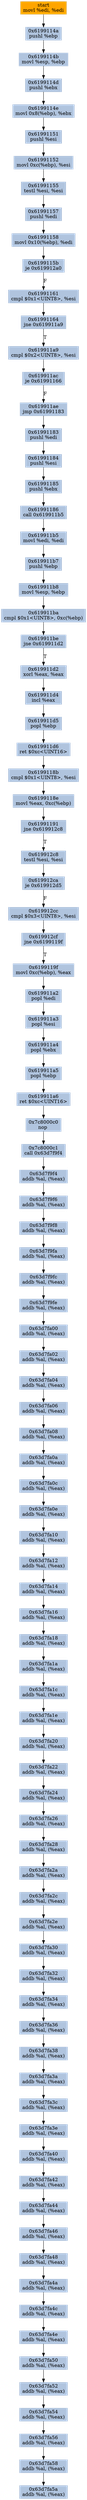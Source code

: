 digraph G {
node[shape=rectangle,style=filled,fillcolor=lightsteelblue,color=lightsteelblue]
bgcolor="transparent"
a0x61991148movl_edi_edi[label="start\nmovl %edi, %edi",color="lightgrey",fillcolor="orange"];
a0x6199114apushl_ebp[label="0x6199114a\npushl %ebp"];
a0x6199114bmovl_esp_ebp[label="0x6199114b\nmovl %esp, %ebp"];
a0x6199114dpushl_ebx[label="0x6199114d\npushl %ebx"];
a0x6199114emovl_0x8ebp__ebx[label="0x6199114e\nmovl 0x8(%ebp), %ebx"];
a0x61991151pushl_esi[label="0x61991151\npushl %esi"];
a0x61991152movl_0xcebp__esi[label="0x61991152\nmovl 0xc(%ebp), %esi"];
a0x61991155testl_esi_esi[label="0x61991155\ntestl %esi, %esi"];
a0x61991157pushl_edi[label="0x61991157\npushl %edi"];
a0x61991158movl_0x10ebp__edi[label="0x61991158\nmovl 0x10(%ebp), %edi"];
a0x6199115bje_0x619912a0[label="0x6199115b\nje 0x619912a0"];
a0x61991161cmpl_0x1UINT8_esi[label="0x61991161\ncmpl $0x1<UINT8>, %esi"];
a0x61991164jne_0x619911a9[label="0x61991164\njne 0x619911a9"];
a0x619911a9cmpl_0x2UINT8_esi[label="0x619911a9\ncmpl $0x2<UINT8>, %esi"];
a0x619911acje_0x61991166[label="0x619911ac\nje 0x61991166"];
a0x619911aejmp_0x61991183[label="0x619911ae\njmp 0x61991183"];
a0x61991183pushl_edi[label="0x61991183\npushl %edi"];
a0x61991184pushl_esi[label="0x61991184\npushl %esi"];
a0x61991185pushl_ebx[label="0x61991185\npushl %ebx"];
a0x61991186call_0x619911b5[label="0x61991186\ncall 0x619911b5"];
a0x619911b5movl_edi_edi[label="0x619911b5\nmovl %edi, %edi"];
a0x619911b7pushl_ebp[label="0x619911b7\npushl %ebp"];
a0x619911b8movl_esp_ebp[label="0x619911b8\nmovl %esp, %ebp"];
a0x619911bacmpl_0x1UINT8_0xcebp_[label="0x619911ba\ncmpl $0x1<UINT8>, 0xc(%ebp)"];
a0x619911bejne_0x619911d2[label="0x619911be\njne 0x619911d2"];
a0x619911d2xorl_eax_eax[label="0x619911d2\nxorl %eax, %eax"];
a0x619911d4incl_eax[label="0x619911d4\nincl %eax"];
a0x619911d5popl_ebp[label="0x619911d5\npopl %ebp"];
a0x619911d6ret_0xcUINT16[label="0x619911d6\nret $0xc<UINT16>"];
a0x6199118bcmpl_0x1UINT8_esi[label="0x6199118b\ncmpl $0x1<UINT8>, %esi"];
a0x6199118emovl_eax_0xcebp_[label="0x6199118e\nmovl %eax, 0xc(%ebp)"];
a0x61991191jne_0x619912c8[label="0x61991191\njne 0x619912c8"];
a0x619912c8testl_esi_esi[label="0x619912c8\ntestl %esi, %esi"];
a0x619912caje_0x619912d5[label="0x619912ca\nje 0x619912d5"];
a0x619912cccmpl_0x3UINT8_esi[label="0x619912cc\ncmpl $0x3<UINT8>, %esi"];
a0x619912cfjne_0x6199119f[label="0x619912cf\njne 0x6199119f"];
a0x6199119fmovl_0xcebp__eax[label="0x6199119f\nmovl 0xc(%ebp), %eax"];
a0x619911a2popl_edi[label="0x619911a2\npopl %edi"];
a0x619911a3popl_esi[label="0x619911a3\npopl %esi"];
a0x619911a4popl_ebx[label="0x619911a4\npopl %ebx"];
a0x619911a5popl_ebp[label="0x619911a5\npopl %ebp"];
a0x619911a6ret_0xcUINT16[label="0x619911a6\nret $0xc<UINT16>"];
a0x7c8000c0nop_[label="0x7c8000c0\nnop "];
a0x7c8000c1call_0x63d7f9f4[label="0x7c8000c1\ncall 0x63d7f9f4"];
a0x63d7f9f4addb_al_eax_[label="0x63d7f9f4\naddb %al, (%eax)"];
a0x63d7f9f6addb_al_eax_[label="0x63d7f9f6\naddb %al, (%eax)"];
a0x63d7f9f8addb_al_eax_[label="0x63d7f9f8\naddb %al, (%eax)"];
a0x63d7f9faaddb_al_eax_[label="0x63d7f9fa\naddb %al, (%eax)"];
a0x63d7f9fcaddb_al_eax_[label="0x63d7f9fc\naddb %al, (%eax)"];
a0x63d7f9feaddb_al_eax_[label="0x63d7f9fe\naddb %al, (%eax)"];
a0x63d7fa00addb_al_eax_[label="0x63d7fa00\naddb %al, (%eax)"];
a0x63d7fa02addb_al_eax_[label="0x63d7fa02\naddb %al, (%eax)"];
a0x63d7fa04addb_al_eax_[label="0x63d7fa04\naddb %al, (%eax)"];
a0x63d7fa06addb_al_eax_[label="0x63d7fa06\naddb %al, (%eax)"];
a0x63d7fa08addb_al_eax_[label="0x63d7fa08\naddb %al, (%eax)"];
a0x63d7fa0aaddb_al_eax_[label="0x63d7fa0a\naddb %al, (%eax)"];
a0x63d7fa0caddb_al_eax_[label="0x63d7fa0c\naddb %al, (%eax)"];
a0x63d7fa0eaddb_al_eax_[label="0x63d7fa0e\naddb %al, (%eax)"];
a0x63d7fa10addb_al_eax_[label="0x63d7fa10\naddb %al, (%eax)"];
a0x63d7fa12addb_al_eax_[label="0x63d7fa12\naddb %al, (%eax)"];
a0x63d7fa14addb_al_eax_[label="0x63d7fa14\naddb %al, (%eax)"];
a0x63d7fa16addb_al_eax_[label="0x63d7fa16\naddb %al, (%eax)"];
a0x63d7fa18addb_al_eax_[label="0x63d7fa18\naddb %al, (%eax)"];
a0x63d7fa1aaddb_al_eax_[label="0x63d7fa1a\naddb %al, (%eax)"];
a0x63d7fa1caddb_al_eax_[label="0x63d7fa1c\naddb %al, (%eax)"];
a0x63d7fa1eaddb_al_eax_[label="0x63d7fa1e\naddb %al, (%eax)"];
a0x63d7fa20addb_al_eax_[label="0x63d7fa20\naddb %al, (%eax)"];
a0x63d7fa22addb_al_eax_[label="0x63d7fa22\naddb %al, (%eax)"];
a0x63d7fa24addb_al_eax_[label="0x63d7fa24\naddb %al, (%eax)"];
a0x63d7fa26addb_al_eax_[label="0x63d7fa26\naddb %al, (%eax)"];
a0x63d7fa28addb_al_eax_[label="0x63d7fa28\naddb %al, (%eax)"];
a0x63d7fa2aaddb_al_eax_[label="0x63d7fa2a\naddb %al, (%eax)"];
a0x63d7fa2caddb_al_eax_[label="0x63d7fa2c\naddb %al, (%eax)"];
a0x63d7fa2eaddb_al_eax_[label="0x63d7fa2e\naddb %al, (%eax)"];
a0x63d7fa30addb_al_eax_[label="0x63d7fa30\naddb %al, (%eax)"];
a0x63d7fa32addb_al_eax_[label="0x63d7fa32\naddb %al, (%eax)"];
a0x63d7fa34addb_al_eax_[label="0x63d7fa34\naddb %al, (%eax)"];
a0x63d7fa36addb_al_eax_[label="0x63d7fa36\naddb %al, (%eax)"];
a0x63d7fa38addb_al_eax_[label="0x63d7fa38\naddb %al, (%eax)"];
a0x63d7fa3aaddb_al_eax_[label="0x63d7fa3a\naddb %al, (%eax)"];
a0x63d7fa3caddb_al_eax_[label="0x63d7fa3c\naddb %al, (%eax)"];
a0x63d7fa3eaddb_al_eax_[label="0x63d7fa3e\naddb %al, (%eax)"];
a0x63d7fa40addb_al_eax_[label="0x63d7fa40\naddb %al, (%eax)"];
a0x63d7fa42addb_al_eax_[label="0x63d7fa42\naddb %al, (%eax)"];
a0x63d7fa44addb_al_eax_[label="0x63d7fa44\naddb %al, (%eax)"];
a0x63d7fa46addb_al_eax_[label="0x63d7fa46\naddb %al, (%eax)"];
a0x63d7fa48addb_al_eax_[label="0x63d7fa48\naddb %al, (%eax)"];
a0x63d7fa4aaddb_al_eax_[label="0x63d7fa4a\naddb %al, (%eax)"];
a0x63d7fa4caddb_al_eax_[label="0x63d7fa4c\naddb %al, (%eax)"];
a0x63d7fa4eaddb_al_eax_[label="0x63d7fa4e\naddb %al, (%eax)"];
a0x63d7fa50addb_al_eax_[label="0x63d7fa50\naddb %al, (%eax)"];
a0x63d7fa52addb_al_eax_[label="0x63d7fa52\naddb %al, (%eax)"];
a0x63d7fa54addb_al_eax_[label="0x63d7fa54\naddb %al, (%eax)"];
a0x63d7fa56addb_al_eax_[label="0x63d7fa56\naddb %al, (%eax)"];
a0x63d7fa58addb_al_eax_[label="0x63d7fa58\naddb %al, (%eax)"];
a0x63d7fa5aaddb_al_eax_[label="0x63d7fa5a\naddb %al, (%eax)"];
a0x61991148movl_edi_edi -> a0x6199114apushl_ebp [color="#000000"];
a0x6199114apushl_ebp -> a0x6199114bmovl_esp_ebp [color="#000000"];
a0x6199114bmovl_esp_ebp -> a0x6199114dpushl_ebx [color="#000000"];
a0x6199114dpushl_ebx -> a0x6199114emovl_0x8ebp__ebx [color="#000000"];
a0x6199114emovl_0x8ebp__ebx -> a0x61991151pushl_esi [color="#000000"];
a0x61991151pushl_esi -> a0x61991152movl_0xcebp__esi [color="#000000"];
a0x61991152movl_0xcebp__esi -> a0x61991155testl_esi_esi [color="#000000"];
a0x61991155testl_esi_esi -> a0x61991157pushl_edi [color="#000000"];
a0x61991157pushl_edi -> a0x61991158movl_0x10ebp__edi [color="#000000"];
a0x61991158movl_0x10ebp__edi -> a0x6199115bje_0x619912a0 [color="#000000"];
a0x6199115bje_0x619912a0 -> a0x61991161cmpl_0x1UINT8_esi [color="#000000",label="F"];
a0x61991161cmpl_0x1UINT8_esi -> a0x61991164jne_0x619911a9 [color="#000000"];
a0x61991164jne_0x619911a9 -> a0x619911a9cmpl_0x2UINT8_esi [color="#000000",label="T"];
a0x619911a9cmpl_0x2UINT8_esi -> a0x619911acje_0x61991166 [color="#000000"];
a0x619911acje_0x61991166 -> a0x619911aejmp_0x61991183 [color="#000000",label="F"];
a0x619911aejmp_0x61991183 -> a0x61991183pushl_edi [color="#000000"];
a0x61991183pushl_edi -> a0x61991184pushl_esi [color="#000000"];
a0x61991184pushl_esi -> a0x61991185pushl_ebx [color="#000000"];
a0x61991185pushl_ebx -> a0x61991186call_0x619911b5 [color="#000000"];
a0x61991186call_0x619911b5 -> a0x619911b5movl_edi_edi [color="#000000"];
a0x619911b5movl_edi_edi -> a0x619911b7pushl_ebp [color="#000000"];
a0x619911b7pushl_ebp -> a0x619911b8movl_esp_ebp [color="#000000"];
a0x619911b8movl_esp_ebp -> a0x619911bacmpl_0x1UINT8_0xcebp_ [color="#000000"];
a0x619911bacmpl_0x1UINT8_0xcebp_ -> a0x619911bejne_0x619911d2 [color="#000000"];
a0x619911bejne_0x619911d2 -> a0x619911d2xorl_eax_eax [color="#000000",label="T"];
a0x619911d2xorl_eax_eax -> a0x619911d4incl_eax [color="#000000"];
a0x619911d4incl_eax -> a0x619911d5popl_ebp [color="#000000"];
a0x619911d5popl_ebp -> a0x619911d6ret_0xcUINT16 [color="#000000"];
a0x619911d6ret_0xcUINT16 -> a0x6199118bcmpl_0x1UINT8_esi [color="#000000"];
a0x6199118bcmpl_0x1UINT8_esi -> a0x6199118emovl_eax_0xcebp_ [color="#000000"];
a0x6199118emovl_eax_0xcebp_ -> a0x61991191jne_0x619912c8 [color="#000000"];
a0x61991191jne_0x619912c8 -> a0x619912c8testl_esi_esi [color="#000000",label="T"];
a0x619912c8testl_esi_esi -> a0x619912caje_0x619912d5 [color="#000000"];
a0x619912caje_0x619912d5 -> a0x619912cccmpl_0x3UINT8_esi [color="#000000",label="F"];
a0x619912cccmpl_0x3UINT8_esi -> a0x619912cfjne_0x6199119f [color="#000000"];
a0x619912cfjne_0x6199119f -> a0x6199119fmovl_0xcebp__eax [color="#000000",label="T"];
a0x6199119fmovl_0xcebp__eax -> a0x619911a2popl_edi [color="#000000"];
a0x619911a2popl_edi -> a0x619911a3popl_esi [color="#000000"];
a0x619911a3popl_esi -> a0x619911a4popl_ebx [color="#000000"];
a0x619911a4popl_ebx -> a0x619911a5popl_ebp [color="#000000"];
a0x619911a5popl_ebp -> a0x619911a6ret_0xcUINT16 [color="#000000"];
a0x619911a6ret_0xcUINT16 -> a0x7c8000c0nop_ [color="#000000"];
a0x7c8000c0nop_ -> a0x7c8000c1call_0x63d7f9f4 [color="#000000"];
a0x7c8000c1call_0x63d7f9f4 -> a0x63d7f9f4addb_al_eax_ [color="#000000"];
a0x63d7f9f4addb_al_eax_ -> a0x63d7f9f6addb_al_eax_ [color="#000000"];
a0x63d7f9f6addb_al_eax_ -> a0x63d7f9f8addb_al_eax_ [color="#000000"];
a0x63d7f9f8addb_al_eax_ -> a0x63d7f9faaddb_al_eax_ [color="#000000"];
a0x63d7f9faaddb_al_eax_ -> a0x63d7f9fcaddb_al_eax_ [color="#000000"];
a0x63d7f9fcaddb_al_eax_ -> a0x63d7f9feaddb_al_eax_ [color="#000000"];
a0x63d7f9feaddb_al_eax_ -> a0x63d7fa00addb_al_eax_ [color="#000000"];
a0x63d7fa00addb_al_eax_ -> a0x63d7fa02addb_al_eax_ [color="#000000"];
a0x63d7fa02addb_al_eax_ -> a0x63d7fa04addb_al_eax_ [color="#000000"];
a0x63d7fa04addb_al_eax_ -> a0x63d7fa06addb_al_eax_ [color="#000000"];
a0x63d7fa06addb_al_eax_ -> a0x63d7fa08addb_al_eax_ [color="#000000"];
a0x63d7fa08addb_al_eax_ -> a0x63d7fa0aaddb_al_eax_ [color="#000000"];
a0x63d7fa0aaddb_al_eax_ -> a0x63d7fa0caddb_al_eax_ [color="#000000"];
a0x63d7fa0caddb_al_eax_ -> a0x63d7fa0eaddb_al_eax_ [color="#000000"];
a0x63d7fa0eaddb_al_eax_ -> a0x63d7fa10addb_al_eax_ [color="#000000"];
a0x63d7fa10addb_al_eax_ -> a0x63d7fa12addb_al_eax_ [color="#000000"];
a0x63d7fa12addb_al_eax_ -> a0x63d7fa14addb_al_eax_ [color="#000000"];
a0x63d7fa14addb_al_eax_ -> a0x63d7fa16addb_al_eax_ [color="#000000"];
a0x63d7fa16addb_al_eax_ -> a0x63d7fa18addb_al_eax_ [color="#000000"];
a0x63d7fa18addb_al_eax_ -> a0x63d7fa1aaddb_al_eax_ [color="#000000"];
a0x63d7fa1aaddb_al_eax_ -> a0x63d7fa1caddb_al_eax_ [color="#000000"];
a0x63d7fa1caddb_al_eax_ -> a0x63d7fa1eaddb_al_eax_ [color="#000000"];
a0x63d7fa1eaddb_al_eax_ -> a0x63d7fa20addb_al_eax_ [color="#000000"];
a0x63d7fa20addb_al_eax_ -> a0x63d7fa22addb_al_eax_ [color="#000000"];
a0x63d7fa22addb_al_eax_ -> a0x63d7fa24addb_al_eax_ [color="#000000"];
a0x63d7fa24addb_al_eax_ -> a0x63d7fa26addb_al_eax_ [color="#000000"];
a0x63d7fa26addb_al_eax_ -> a0x63d7fa28addb_al_eax_ [color="#000000"];
a0x63d7fa28addb_al_eax_ -> a0x63d7fa2aaddb_al_eax_ [color="#000000"];
a0x63d7fa2aaddb_al_eax_ -> a0x63d7fa2caddb_al_eax_ [color="#000000"];
a0x63d7fa2caddb_al_eax_ -> a0x63d7fa2eaddb_al_eax_ [color="#000000"];
a0x63d7fa2eaddb_al_eax_ -> a0x63d7fa30addb_al_eax_ [color="#000000"];
a0x63d7fa30addb_al_eax_ -> a0x63d7fa32addb_al_eax_ [color="#000000"];
a0x63d7fa32addb_al_eax_ -> a0x63d7fa34addb_al_eax_ [color="#000000"];
a0x63d7fa34addb_al_eax_ -> a0x63d7fa36addb_al_eax_ [color="#000000"];
a0x63d7fa36addb_al_eax_ -> a0x63d7fa38addb_al_eax_ [color="#000000"];
a0x63d7fa38addb_al_eax_ -> a0x63d7fa3aaddb_al_eax_ [color="#000000"];
a0x63d7fa3aaddb_al_eax_ -> a0x63d7fa3caddb_al_eax_ [color="#000000"];
a0x63d7fa3caddb_al_eax_ -> a0x63d7fa3eaddb_al_eax_ [color="#000000"];
a0x63d7fa3eaddb_al_eax_ -> a0x63d7fa40addb_al_eax_ [color="#000000"];
a0x63d7fa40addb_al_eax_ -> a0x63d7fa42addb_al_eax_ [color="#000000"];
a0x63d7fa42addb_al_eax_ -> a0x63d7fa44addb_al_eax_ [color="#000000"];
a0x63d7fa44addb_al_eax_ -> a0x63d7fa46addb_al_eax_ [color="#000000"];
a0x63d7fa46addb_al_eax_ -> a0x63d7fa48addb_al_eax_ [color="#000000"];
a0x63d7fa48addb_al_eax_ -> a0x63d7fa4aaddb_al_eax_ [color="#000000"];
a0x63d7fa4aaddb_al_eax_ -> a0x63d7fa4caddb_al_eax_ [color="#000000"];
a0x63d7fa4caddb_al_eax_ -> a0x63d7fa4eaddb_al_eax_ [color="#000000"];
a0x63d7fa4eaddb_al_eax_ -> a0x63d7fa50addb_al_eax_ [color="#000000"];
a0x63d7fa50addb_al_eax_ -> a0x63d7fa52addb_al_eax_ [color="#000000"];
a0x63d7fa52addb_al_eax_ -> a0x63d7fa54addb_al_eax_ [color="#000000"];
a0x63d7fa54addb_al_eax_ -> a0x63d7fa56addb_al_eax_ [color="#000000"];
a0x63d7fa56addb_al_eax_ -> a0x63d7fa58addb_al_eax_ [color="#000000"];
a0x63d7fa58addb_al_eax_ -> a0x63d7fa5aaddb_al_eax_ [color="#000000"];
}

